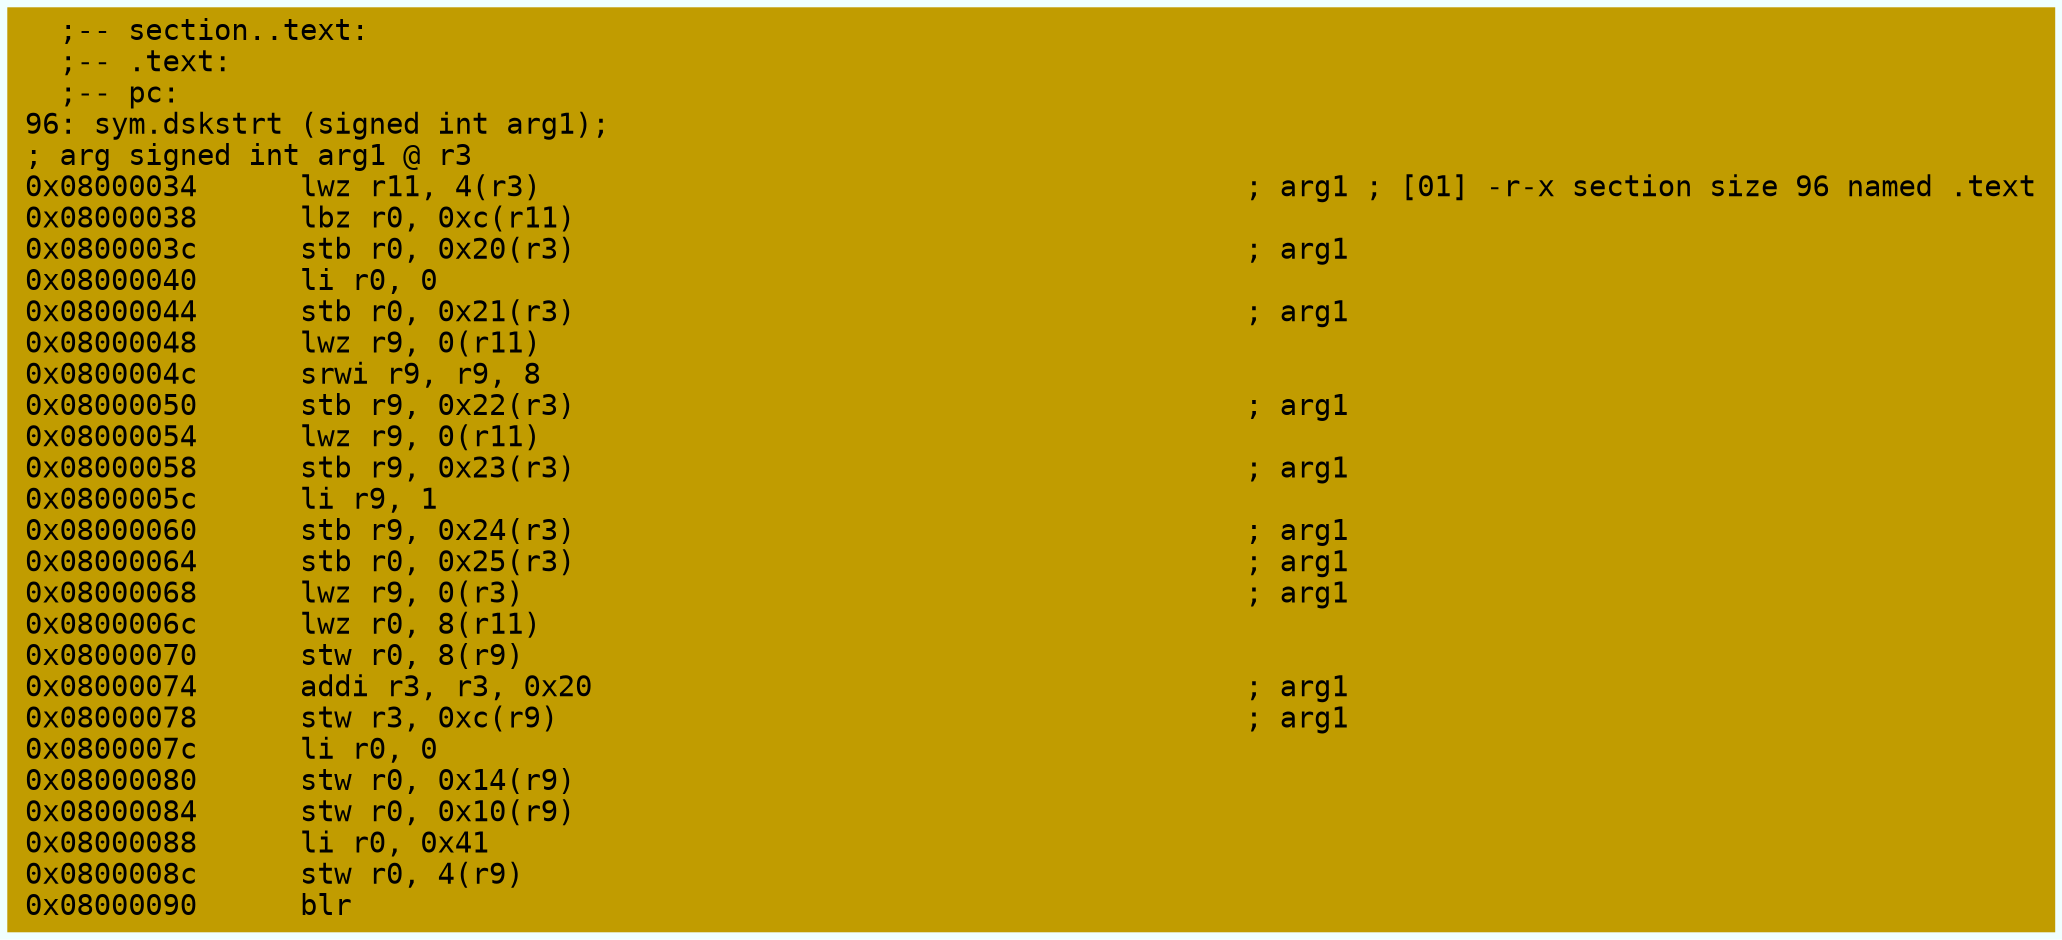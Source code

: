 digraph code {
	graph [bgcolor=azure fontsize=8 fontname="Courier" splines="ortho"];
	node [fillcolor=gray style=filled shape=box];
	edge [arrowhead="normal"];
	"0x08000034" [URL="sym.dskstrt/0x08000034", fillcolor="#c19c00",color="#c19c00", fontname="Courier",label="  ;-- section..text:\l  ;-- .text:\l  ;-- pc:\l96: sym.dskstrt (signed int arg1);\l; arg signed int arg1 @ r3\l0x08000034      lwz r11, 4(r3)                                         ; arg1 ; [01] -r-x section size 96 named .text\l0x08000038      lbz r0, 0xc(r11)\l0x0800003c      stb r0, 0x20(r3)                                       ; arg1\l0x08000040      li r0, 0\l0x08000044      stb r0, 0x21(r3)                                       ; arg1\l0x08000048      lwz r9, 0(r11)\l0x0800004c      srwi r9, r9, 8\l0x08000050      stb r9, 0x22(r3)                                       ; arg1\l0x08000054      lwz r9, 0(r11)\l0x08000058      stb r9, 0x23(r3)                                       ; arg1\l0x0800005c      li r9, 1\l0x08000060      stb r9, 0x24(r3)                                       ; arg1\l0x08000064      stb r0, 0x25(r3)                                       ; arg1\l0x08000068      lwz r9, 0(r3)                                          ; arg1\l0x0800006c      lwz r0, 8(r11)\l0x08000070      stw r0, 8(r9)\l0x08000074      addi r3, r3, 0x20                                      ; arg1\l0x08000078      stw r3, 0xc(r9)                                        ; arg1\l0x0800007c      li r0, 0\l0x08000080      stw r0, 0x14(r9)\l0x08000084      stw r0, 0x10(r9)\l0x08000088      li r0, 0x41\l0x0800008c      stw r0, 4(r9)\l0x08000090      blr\l"]
}
